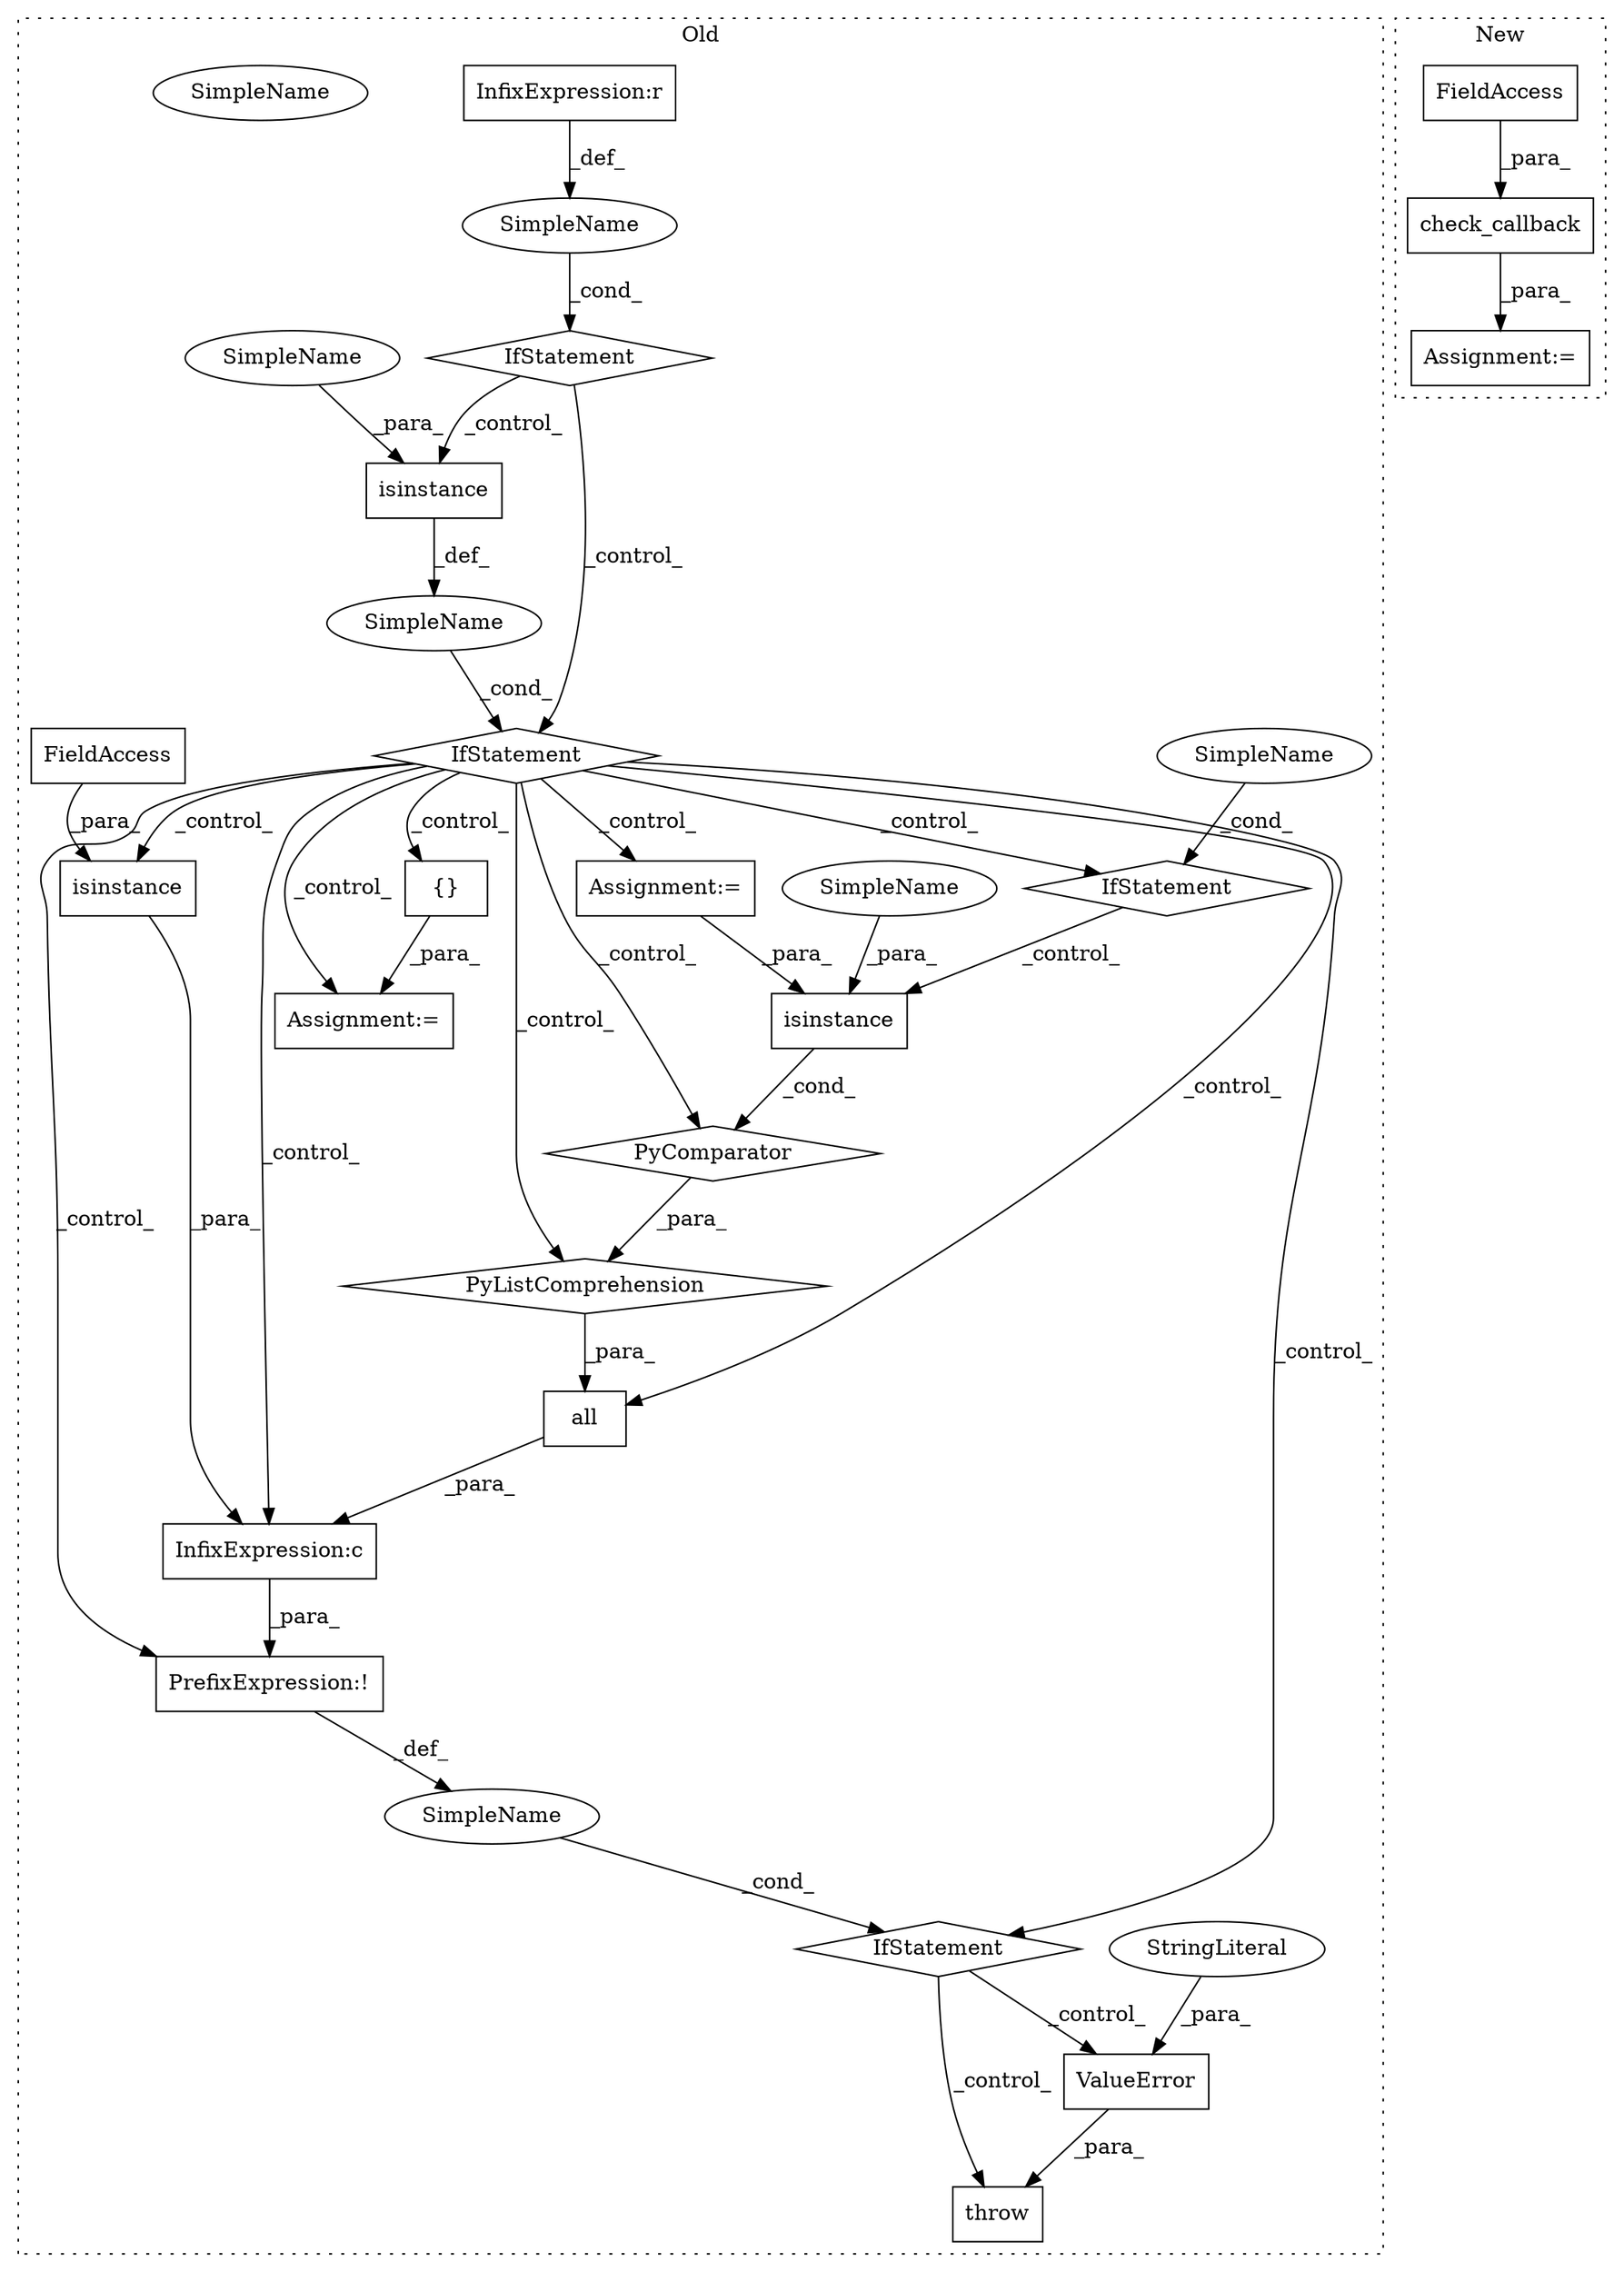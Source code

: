 digraph G {
subgraph cluster0 {
1 [label="isinstance" a="32" s="1018,1046" l="11,1" shape="box"];
3 [label="SimpleName" a="42" s="" l="" shape="ellipse"];
4 [label="InfixExpression:c" a="27" s="1140" l="4" shape="box"];
5 [label="SimpleName" a="42" s="" l="" shape="ellipse"];
6 [label="PyListComprehension" a="109" s="1161" l="118" shape="diamond"];
7 [label="all" a="32" s="1144,1279" l="17,-5" shape="box"];
8 [label="PrefixExpression:!" a="38" s="1113" l="1" shape="box"];
9 [label="{}" a="4" s="1077,1086" l="1,1" shape="box"];
10 [label="PyComparator" a="113" s="1247" l="24" shape="diamond"];
11 [label="InfixExpression:r" a="27" s="996" l="4" shape="box"];
12 [label="throw" a="53" s="1287" l="6" shape="box"];
14 [label="SimpleName" a="42" s="" l="" shape="ellipse"];
15 [label="IfStatement" a="25" s="1109,1275" l="4,2" shape="diamond"];
16 [label="ValueError" a="32" s="1293,1366" l="11,1" shape="box"];
17 [label="IfStatement" a="25" s="1247" l="24" shape="diamond"];
18 [label="isinstance" a="32" s="1115,1139" l="11,1" shape="box"];
19 [label="FieldAccess" a="22" s="1135" l="4" shape="box"];
20 [label="IfStatement" a="25" s="1014,1047" l="4,2" shape="diamond"];
21 [label="isinstance" a="32" s="1161,1182" l="11,1" shape="box"];
22 [label="IfStatement" a="25" s="984,1004" l="4,2" shape="diamond"];
23 [label="SimpleName" a="42" s="1266" l="5" shape="ellipse"];
25 [label="Assignment:=" a="7" s="1247" l="24" shape="box"];
26 [label="Assignment:=" a="7" s="1067" l="1" shape="box"];
27 [label="StringLiteral" a="45" s="1304" l="62" shape="ellipse"];
28 [label="SimpleName" a="42" s="1266" l="5" shape="ellipse"];
29 [label="SimpleName" a="42" s="1038" l="8" shape="ellipse"];
30 [label="SimpleName" a="42" s="1174" l="8" shape="ellipse"];
label = "Old";
style="dotted";
}
subgraph cluster1 {
2 [label="check_callback" a="32" s="1075,1098" l="15,1" shape="box"];
13 [label="FieldAccess" a="22" s="1090" l="8" shape="box"];
24 [label="Assignment:=" a="7" s="1074" l="1" shape="box"];
label = "New";
style="dotted";
}
1 -> 5 [label="_def_"];
2 -> 24 [label="_para_"];
3 -> 22 [label="_cond_"];
4 -> 8 [label="_para_"];
5 -> 20 [label="_cond_"];
6 -> 7 [label="_para_"];
7 -> 4 [label="_para_"];
8 -> 14 [label="_def_"];
9 -> 26 [label="_para_"];
10 -> 6 [label="_para_"];
11 -> 3 [label="_def_"];
13 -> 2 [label="_para_"];
14 -> 15 [label="_cond_"];
15 -> 12 [label="_control_"];
15 -> 16 [label="_control_"];
16 -> 12 [label="_para_"];
17 -> 21 [label="_control_"];
18 -> 4 [label="_para_"];
19 -> 18 [label="_para_"];
20 -> 17 [label="_control_"];
20 -> 9 [label="_control_"];
20 -> 26 [label="_control_"];
20 -> 4 [label="_control_"];
20 -> 15 [label="_control_"];
20 -> 7 [label="_control_"];
20 -> 25 [label="_control_"];
20 -> 6 [label="_control_"];
20 -> 18 [label="_control_"];
20 -> 8 [label="_control_"];
20 -> 10 [label="_control_"];
21 -> 10 [label="_cond_"];
22 -> 20 [label="_control_"];
22 -> 1 [label="_control_"];
25 -> 21 [label="_para_"];
27 -> 16 [label="_para_"];
28 -> 17 [label="_cond_"];
29 -> 1 [label="_para_"];
30 -> 21 [label="_para_"];
}
